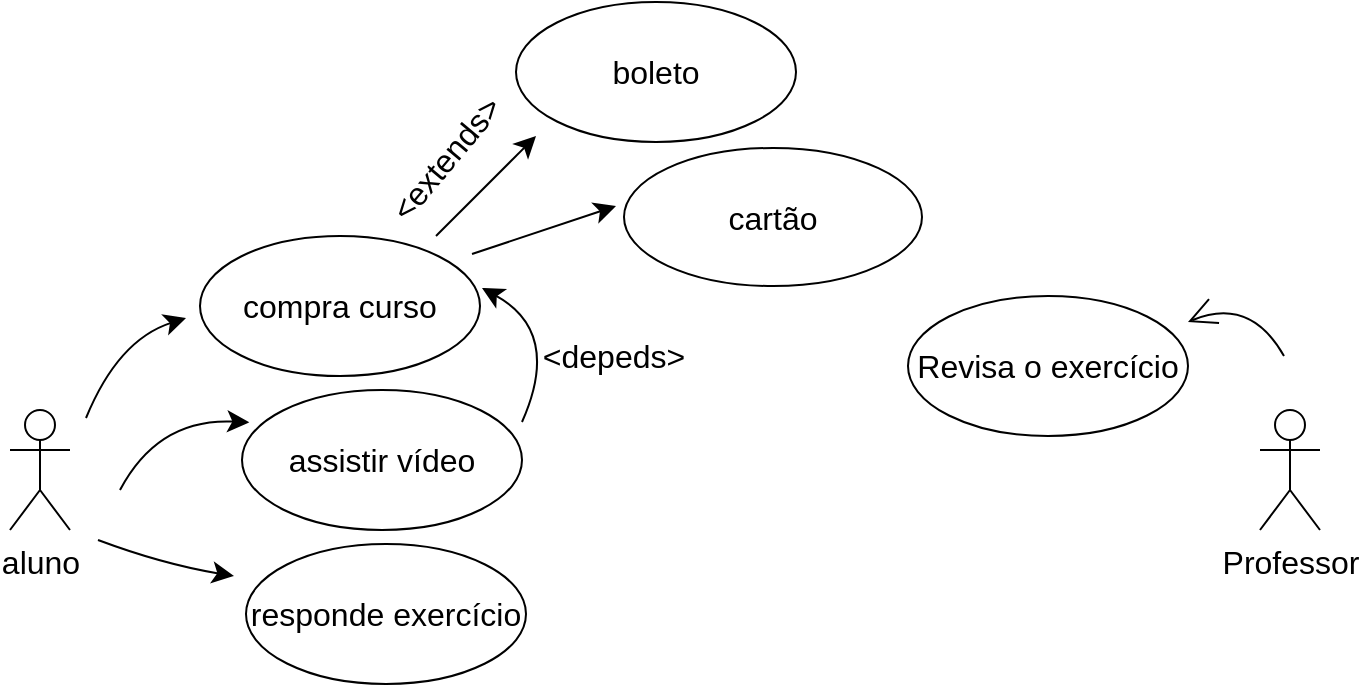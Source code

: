 <mxfile version="21.6.6" type="github">
  <diagram name="Página-1" id="tXsC-LKLFY4EptFAfDQ5">
    <mxGraphModel dx="697" dy="1154" grid="0" gridSize="10" guides="1" tooltips="1" connect="1" arrows="1" fold="1" page="0" pageScale="1" pageWidth="827" pageHeight="1169" math="0" shadow="0">
      <root>
        <mxCell id="0" />
        <mxCell id="1" parent="0" />
        <mxCell id="F39CjBWo373PqKKYaTvA-1" value="&lt;font style=&quot;vertical-align: inherit;&quot;&gt;&lt;font style=&quot;vertical-align: inherit;&quot;&gt;&lt;font style=&quot;vertical-align: inherit;&quot;&gt;&lt;font style=&quot;vertical-align: inherit;&quot;&gt;aluno&lt;/font&gt;&lt;/font&gt;&lt;/font&gt;&lt;/font&gt;" style="shape=umlActor;verticalLabelPosition=bottom;verticalAlign=top;html=1;fontSize=16;" vertex="1" parent="1">
          <mxGeometry x="26" y="119" width="30" height="60" as="geometry" />
        </mxCell>
        <mxCell id="F39CjBWo373PqKKYaTvA-2" value="&lt;font style=&quot;vertical-align: inherit;&quot;&gt;&lt;font style=&quot;vertical-align: inherit;&quot;&gt;&lt;font style=&quot;vertical-align: inherit;&quot;&gt;&lt;font style=&quot;vertical-align: inherit;&quot;&gt;compra curso&lt;/font&gt;&lt;/font&gt;&lt;br&gt;&lt;/font&gt;&lt;/font&gt;" style="ellipse;whiteSpace=wrap;html=1;fontSize=16;" vertex="1" parent="1">
          <mxGeometry x="121" y="32" width="140" height="70" as="geometry" />
        </mxCell>
        <mxCell id="F39CjBWo373PqKKYaTvA-3" value="" style="endArrow=classic;html=1;rounded=0;fontSize=12;startSize=8;endSize=8;curved=1;" edge="1" parent="1">
          <mxGeometry width="50" height="50" relative="1" as="geometry">
            <mxPoint x="64" y="123" as="sourcePoint" />
            <mxPoint x="114" y="73" as="targetPoint" />
            <Array as="points">
              <mxPoint x="80" y="84" />
            </Array>
          </mxGeometry>
        </mxCell>
        <mxCell id="F39CjBWo373PqKKYaTvA-4" value="&lt;font style=&quot;vertical-align: inherit;&quot;&gt;&lt;font style=&quot;vertical-align: inherit;&quot;&gt;&lt;font style=&quot;vertical-align: inherit;&quot;&gt;&lt;font style=&quot;vertical-align: inherit;&quot;&gt;&lt;font style=&quot;vertical-align: inherit;&quot;&gt;&lt;font style=&quot;vertical-align: inherit;&quot;&gt;&lt;font style=&quot;vertical-align: inherit;&quot;&gt;&lt;font style=&quot;vertical-align: inherit;&quot;&gt;assistir vídeo&lt;/font&gt;&lt;/font&gt;&lt;/font&gt;&lt;/font&gt;&lt;/font&gt;&lt;/font&gt;&lt;br&gt;&lt;/font&gt;&lt;/font&gt;" style="ellipse;whiteSpace=wrap;html=1;fontSize=16;" vertex="1" parent="1">
          <mxGeometry x="142" y="109" width="140" height="70" as="geometry" />
        </mxCell>
        <mxCell id="F39CjBWo373PqKKYaTvA-5" value="" style="endArrow=classic;html=1;rounded=0;fontSize=12;startSize=8;endSize=8;curved=1;" edge="1" parent="1">
          <mxGeometry width="50" height="50" relative="1" as="geometry">
            <mxPoint x="70" y="184" as="sourcePoint" />
            <mxPoint x="138" y="202" as="targetPoint" />
            <Array as="points">
              <mxPoint x="102" y="196" />
            </Array>
          </mxGeometry>
        </mxCell>
        <mxCell id="F39CjBWo373PqKKYaTvA-6" value="" style="endArrow=classic;html=1;rounded=0;fontSize=12;startSize=8;endSize=8;curved=1;entryX=0.026;entryY=0.231;entryDx=0;entryDy=0;entryPerimeter=0;" edge="1" parent="1" target="F39CjBWo373PqKKYaTvA-4">
          <mxGeometry width="50" height="50" relative="1" as="geometry">
            <mxPoint x="81" y="159" as="sourcePoint" />
            <mxPoint x="131" y="109" as="targetPoint" />
            <Array as="points">
              <mxPoint x="100" y="123" />
            </Array>
          </mxGeometry>
        </mxCell>
        <mxCell id="F39CjBWo373PqKKYaTvA-8" value="&lt;font style=&quot;vertical-align: inherit;&quot;&gt;&lt;font style=&quot;vertical-align: inherit;&quot;&gt;&lt;font style=&quot;vertical-align: inherit;&quot;&gt;&lt;font style=&quot;vertical-align: inherit;&quot;&gt;&lt;font style=&quot;vertical-align: inherit;&quot;&gt;&lt;font style=&quot;vertical-align: inherit;&quot;&gt;&lt;font style=&quot;vertical-align: inherit;&quot;&gt;&lt;font style=&quot;vertical-align: inherit;&quot;&gt;&lt;font style=&quot;vertical-align: inherit;&quot;&gt;&lt;font style=&quot;vertical-align: inherit;&quot;&gt;&lt;font style=&quot;vertical-align: inherit;&quot;&gt;&lt;font style=&quot;vertical-align: inherit;&quot;&gt;&lt;font style=&quot;vertical-align: inherit;&quot;&gt;&lt;font style=&quot;vertical-align: inherit;&quot;&gt;responde&lt;/font&gt;&lt;/font&gt;&lt;/font&gt;&lt;/font&gt;&lt;/font&gt;&lt;/font&gt;&lt;/font&gt;&lt;/font&gt;&lt;font style=&quot;vertical-align: inherit;&quot;&gt;&lt;font style=&quot;vertical-align: inherit;&quot;&gt;&lt;font style=&quot;vertical-align: inherit;&quot;&gt;&lt;font style=&quot;vertical-align: inherit;&quot;&gt;&amp;nbsp;ex&lt;/font&gt;&lt;/font&gt;&lt;/font&gt;&lt;font style=&quot;vertical-align: inherit;&quot;&gt;ercício&lt;/font&gt;&lt;/font&gt;&lt;/font&gt;&lt;/font&gt;&lt;/font&gt;&lt;/font&gt;&lt;br&gt;&lt;/font&gt;&lt;/font&gt;" style="ellipse;whiteSpace=wrap;html=1;fontSize=16;" vertex="1" parent="1">
          <mxGeometry x="144" y="186" width="140" height="70" as="geometry" />
        </mxCell>
        <mxCell id="F39CjBWo373PqKKYaTvA-9" style="edgeStyle=none;curved=1;rounded=0;orthogonalLoop=1;jettySize=auto;html=1;exitX=1;exitY=0.5;exitDx=0;exitDy=0;fontSize=12;startSize=8;endSize=8;" edge="1" parent="1" source="F39CjBWo373PqKKYaTvA-4" target="F39CjBWo373PqKKYaTvA-4">
          <mxGeometry relative="1" as="geometry" />
        </mxCell>
        <mxCell id="F39CjBWo373PqKKYaTvA-10" value="" style="endArrow=classic;html=1;rounded=0;fontSize=12;startSize=8;endSize=8;curved=1;" edge="1" parent="1">
          <mxGeometry width="50" height="50" relative="1" as="geometry">
            <mxPoint x="282" y="125" as="sourcePoint" />
            <mxPoint x="262" y="58" as="targetPoint" />
            <Array as="points">
              <mxPoint x="302" y="80" />
            </Array>
          </mxGeometry>
        </mxCell>
        <mxCell id="F39CjBWo373PqKKYaTvA-11" value="&lt;font style=&quot;vertical-align: inherit;&quot;&gt;&lt;font style=&quot;vertical-align: inherit;&quot;&gt;&lt;font style=&quot;vertical-align: inherit;&quot;&gt;&lt;/font&gt;&lt;/font&gt;&lt;/font&gt;&lt;font style=&quot;vertical-align: inherit;&quot;&gt;&lt;font style=&quot;vertical-align: inherit;&quot;&gt;&lt;font style=&quot;vertical-align: inherit;&quot;&gt;&lt;font style=&quot;vertical-align: inherit;&quot;&gt;&lt;font style=&quot;vertical-align: inherit;&quot;&gt;&lt;font style=&quot;vertical-align: inherit;&quot;&gt;&lt;font style=&quot;vertical-align: inherit;&quot;&gt;&lt;font style=&quot;vertical-align: inherit;&quot;&gt;&amp;lt;depe&lt;/font&gt;&lt;/font&gt;&lt;/font&gt;&lt;/font&gt;&lt;/font&gt;&lt;/font&gt;&lt;/font&gt;&lt;/font&gt;&lt;font style=&quot;vertical-align: inherit;&quot;&gt;&lt;font style=&quot;vertical-align: inherit;&quot;&gt;&lt;font style=&quot;vertical-align: inherit;&quot;&gt;&lt;font style=&quot;vertical-align: inherit;&quot;&gt;&lt;font style=&quot;vertical-align: inherit;&quot;&gt;&lt;font style=&quot;vertical-align: inherit;&quot;&gt;&lt;font style=&quot;vertical-align: inherit;&quot;&gt;&lt;font style=&quot;vertical-align: inherit;&quot;&gt;ds&lt;/font&gt;&lt;/font&gt;&lt;/font&gt;&lt;/font&gt;&lt;/font&gt;&lt;/font&gt;&lt;/font&gt;&lt;font style=&quot;vertical-align: inherit;&quot;&gt;&lt;font style=&quot;vertical-align: inherit;&quot;&gt;&lt;font style=&quot;vertical-align: inherit;&quot;&gt;&lt;font style=&quot;vertical-align: inherit;&quot;&gt;&lt;font style=&quot;vertical-align: inherit;&quot;&gt;&lt;font style=&quot;vertical-align: inherit;&quot;&gt;&lt;font style=&quot;vertical-align: inherit;&quot;&gt;&amp;gt;&lt;/font&gt;&lt;/font&gt;&lt;/font&gt;&lt;/font&gt;&lt;/font&gt;&lt;/font&gt;&lt;/font&gt;&lt;/font&gt;" style="text;strokeColor=none;fillColor=none;html=1;align=center;verticalAlign=middle;whiteSpace=wrap;rounded=0;fontSize=16;" vertex="1" parent="1">
          <mxGeometry x="298" y="77" width="60" height="30" as="geometry" />
        </mxCell>
        <mxCell id="F39CjBWo373PqKKYaTvA-12" value="" style="endArrow=classic;html=1;rounded=0;fontSize=12;startSize=8;endSize=8;curved=1;" edge="1" parent="1">
          <mxGeometry width="50" height="50" relative="1" as="geometry">
            <mxPoint x="239" y="32" as="sourcePoint" />
            <mxPoint x="289" y="-18" as="targetPoint" />
          </mxGeometry>
        </mxCell>
        <mxCell id="F39CjBWo373PqKKYaTvA-13" value="" style="endArrow=classic;html=1;rounded=0;fontSize=12;startSize=8;endSize=8;curved=1;" edge="1" parent="1">
          <mxGeometry width="50" height="50" relative="1" as="geometry">
            <mxPoint x="257" y="41" as="sourcePoint" />
            <mxPoint x="329" y="17" as="targetPoint" />
          </mxGeometry>
        </mxCell>
        <mxCell id="F39CjBWo373PqKKYaTvA-14" value="&lt;font style=&quot;vertical-align: inherit;&quot;&gt;&lt;font style=&quot;vertical-align: inherit;&quot;&gt;&lt;font style=&quot;vertical-align: inherit;&quot;&gt;&lt;font style=&quot;vertical-align: inherit;&quot;&gt;&lt;font style=&quot;vertical-align: inherit;&quot;&gt;&lt;font style=&quot;vertical-align: inherit;&quot;&gt;&lt;font style=&quot;vertical-align: inherit;&quot;&gt;&lt;font style=&quot;vertical-align: inherit;&quot;&gt;&lt;font style=&quot;vertical-align: inherit;&quot;&gt;&lt;font style=&quot;vertical-align: inherit;&quot;&gt;&lt;font style=&quot;vertical-align: inherit;&quot;&gt;&lt;font style=&quot;vertical-align: inherit;&quot;&gt;&lt;font style=&quot;vertical-align: inherit;&quot;&gt;&lt;font style=&quot;vertical-align: inherit;&quot;&gt;&lt;font style=&quot;vertical-align: inherit;&quot;&gt;&lt;font style=&quot;vertical-align: inherit;&quot;&gt;boleto&lt;/font&gt;&lt;/font&gt;&lt;/font&gt;&lt;/font&gt;&lt;/font&gt;&lt;/font&gt;&lt;/font&gt;&lt;/font&gt;&lt;/font&gt;&lt;/font&gt;&lt;/font&gt;&lt;/font&gt;&lt;/font&gt;&lt;/font&gt;&lt;br&gt;&lt;/font&gt;&lt;/font&gt;" style="ellipse;whiteSpace=wrap;html=1;fontSize=16;" vertex="1" parent="1">
          <mxGeometry x="279" y="-85" width="140" height="70" as="geometry" />
        </mxCell>
        <mxCell id="F39CjBWo373PqKKYaTvA-15" value="&lt;font style=&quot;vertical-align: inherit;&quot;&gt;&lt;font style=&quot;vertical-align: inherit;&quot;&gt;&lt;font style=&quot;vertical-align: inherit;&quot;&gt;&lt;font style=&quot;vertical-align: inherit;&quot;&gt;cartão&lt;/font&gt;&lt;/font&gt;&lt;br&gt;&lt;/font&gt;&lt;/font&gt;" style="ellipse;whiteSpace=wrap;html=1;fontSize=16;" vertex="1" parent="1">
          <mxGeometry x="333" y="-12" width="149" height="69" as="geometry" />
        </mxCell>
        <mxCell id="F39CjBWo373PqKKYaTvA-16" value="&lt;font style=&quot;vertical-align: inherit;&quot;&gt;&lt;font style=&quot;vertical-align: inherit;&quot;&gt;&amp;lt;ext&lt;/font&gt;&lt;/font&gt;&lt;font style=&quot;vertical-align: inherit;&quot;&gt;&lt;font style=&quot;vertical-align: inherit;&quot;&gt;ends&amp;gt;&lt;/font&gt;&lt;/font&gt;" style="text;html=1;strokeColor=none;fillColor=none;align=center;verticalAlign=middle;whiteSpace=wrap;rounded=0;fontSize=16;rotation=-50;" vertex="1" parent="1">
          <mxGeometry x="214" y="-22" width="60" height="30" as="geometry" />
        </mxCell>
        <mxCell id="F39CjBWo373PqKKYaTvA-17" value="&lt;font style=&quot;vertical-align: inherit;&quot;&gt;&lt;font style=&quot;vertical-align: inherit;&quot;&gt;Prof&lt;/font&gt;&lt;/font&gt;&lt;font style=&quot;vertical-align: inherit;&quot;&gt;&lt;font style=&quot;vertical-align: inherit;&quot;&gt;essor&lt;br&gt;&lt;/font&gt;&lt;/font&gt;" style="shape=umlActor;verticalLabelPosition=bottom;verticalAlign=top;html=1;fontSize=16;" vertex="1" parent="1">
          <mxGeometry x="651" y="119" width="30" height="60" as="geometry" />
        </mxCell>
        <mxCell id="F39CjBWo373PqKKYaTvA-18" value="&lt;font style=&quot;vertical-align: inherit;&quot;&gt;&lt;font style=&quot;vertical-align: inherit;&quot;&gt;R&lt;/font&gt;&lt;/font&gt;&lt;font style=&quot;vertical-align: inherit;&quot;&gt;&lt;font style=&quot;vertical-align: inherit;&quot;&gt;evisa o&amp;nbsp;&lt;/font&gt;&lt;/font&gt;&lt;font style=&quot;vertical-align: inherit;&quot;&gt;&lt;font style=&quot;vertical-align: inherit;&quot;&gt;ex&lt;/font&gt;&lt;/font&gt;&lt;font style=&quot;vertical-align: inherit;&quot;&gt;&lt;font style=&quot;vertical-align: inherit;&quot;&gt;ercício&lt;/font&gt;&lt;/font&gt;" style="ellipse;whiteSpace=wrap;html=1;fontSize=16;" vertex="1" parent="1">
          <mxGeometry x="475" y="62" width="140" height="70" as="geometry" />
        </mxCell>
        <mxCell id="F39CjBWo373PqKKYaTvA-19" value="" style="endArrow=open;endFill=1;endSize=12;html=1;rounded=0;fontSize=12;curved=1;" edge="1" parent="1">
          <mxGeometry width="160" relative="1" as="geometry">
            <mxPoint x="663" y="92" as="sourcePoint" />
            <mxPoint x="615" y="75" as="targetPoint" />
            <Array as="points">
              <mxPoint x="646" y="62" />
            </Array>
          </mxGeometry>
        </mxCell>
      </root>
    </mxGraphModel>
  </diagram>
</mxfile>
